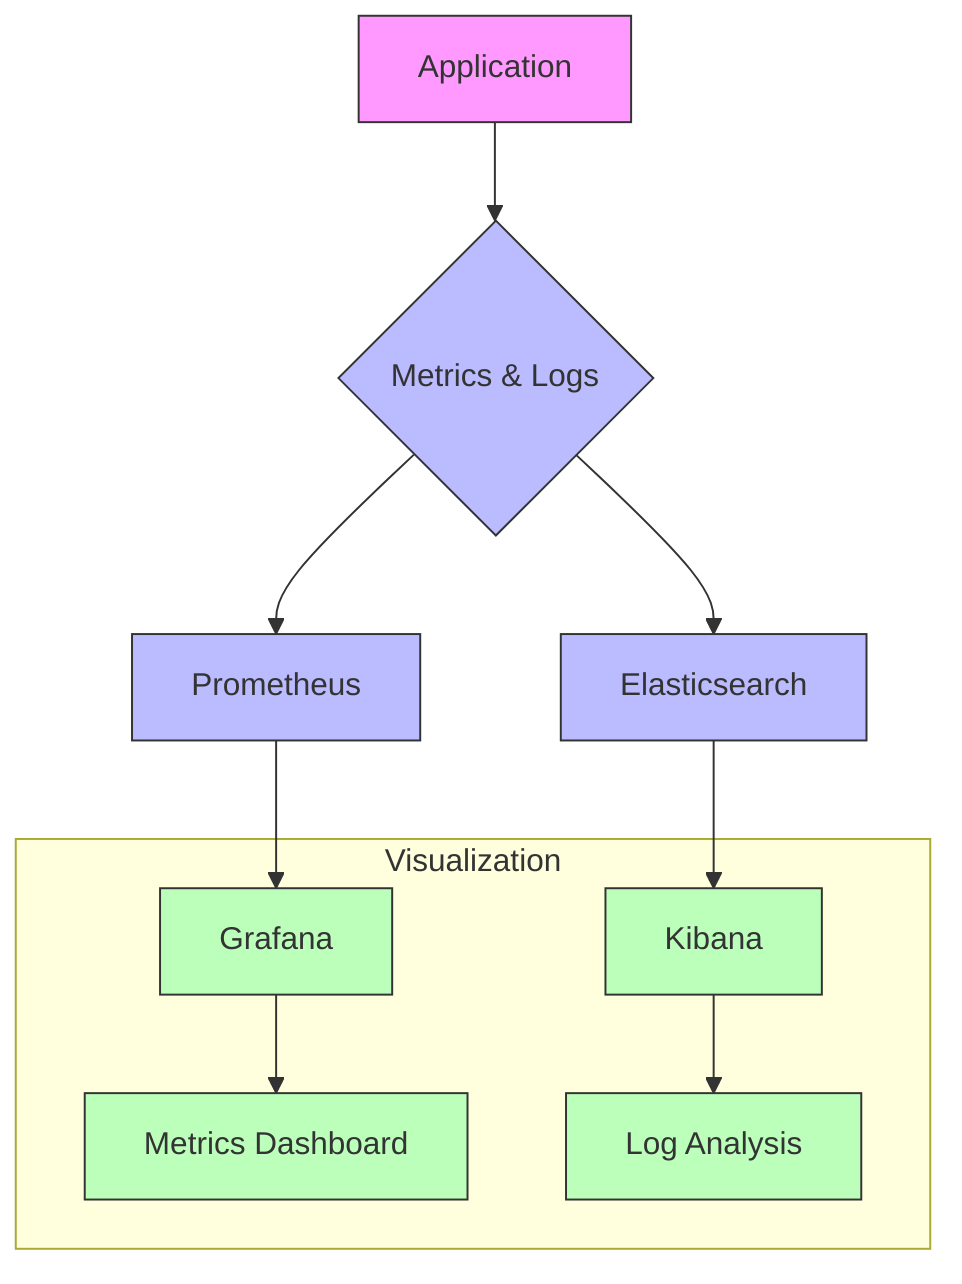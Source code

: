graph TB
    A[Application] --> B{Metrics & Logs}
    B --> C[Prometheus]
    B --> D[Elasticsearch]
    
    C --> E[Grafana]
    D --> F[Kibana]
    
    subgraph "Visualization"
        E --> G[Metrics Dashboard]
        F --> H[Log Analysis]
    end

    classDef app fill:#f9f,stroke:#333
    classDef collector fill:#bbf,stroke:#333
    classDef viz fill:#bfb,stroke:#333
    
    class A app
    class B,C,D collector
    class E,F,G,H viz